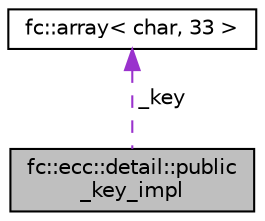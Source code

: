 digraph "fc::ecc::detail::public_key_impl"
{
  edge [fontname="Helvetica",fontsize="10",labelfontname="Helvetica",labelfontsize="10"];
  node [fontname="Helvetica",fontsize="10",shape=record];
  Node1 [label="fc::ecc::detail::public\l_key_impl",height=0.2,width=0.4,color="black", fillcolor="grey75", style="filled", fontcolor="black"];
  Node2 -> Node1 [dir="back",color="darkorchid3",fontsize="10",style="dashed",label=" _key" ,fontname="Helvetica"];
  Node2 [label="fc::array\< char, 33 \>",height=0.2,width=0.4,color="black", fillcolor="white", style="filled",URL="$classfc_1_1array.html"];
}
